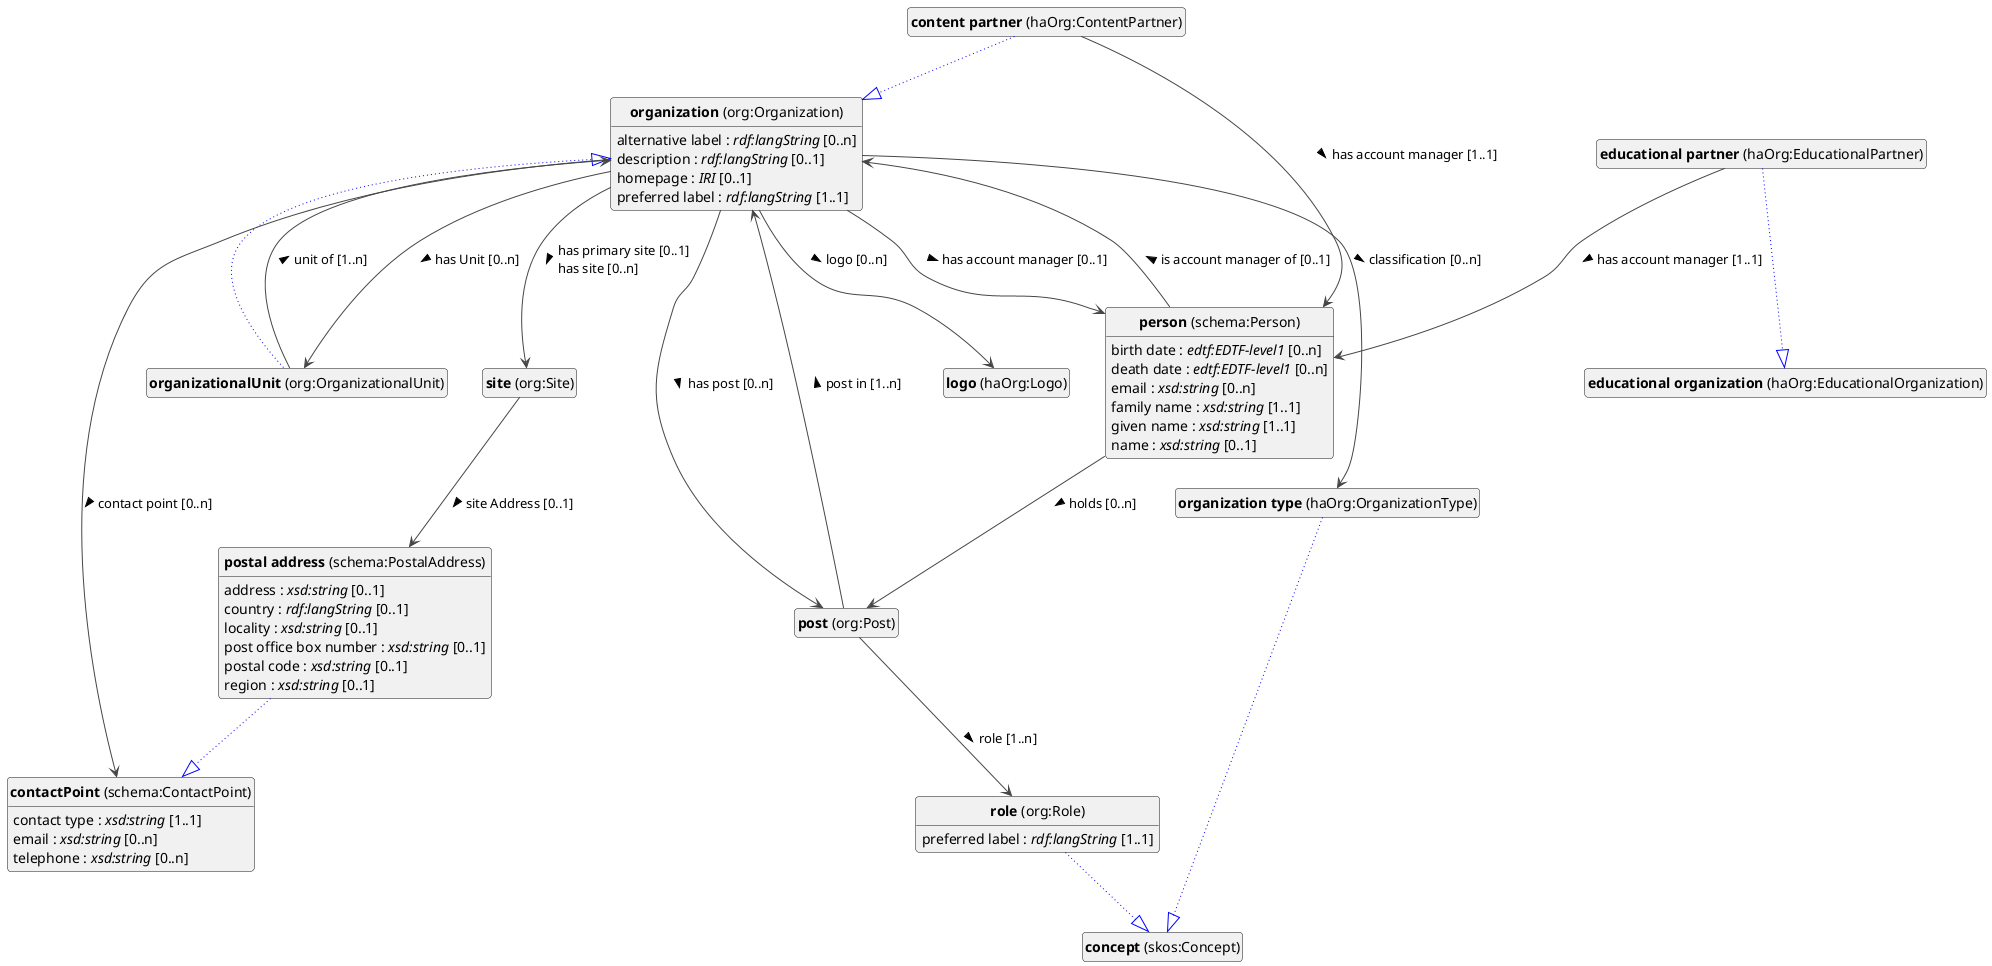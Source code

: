 @startuml
!theme vibrant
skinparam classFontSize 14
!define LIGHTORANGE
skinparam componentStyle uml2
skinparam wrapMessageWidth 1000
skinparam wrapWidth 1000
' skinparam ArrowColor #Maroon
' Remove shadows
skinparam shadowing false
'skinparam linetype polyline
skinparam ArrowMessageAlignment left
top to bottom direction


class "<b>contactPoint</b> (schema:ContactPoint)" as schema_ContactPoint [[#schema%3AContactPoint]]
class "<b>content partner</b> (haOrg:ContentPartner)" as haOrg_ContentPartner [[#haOrg%3AContentPartner]]
class "<b>organization</b> (org:Organization)" as org_Organization [[#org%3AOrganization]]
class "<b>educational partner</b> (haOrg:EducationalPartner)" as haOrg_EducationalPartner [[#haOrg%3AEducationalPartner]]
class "<b>educational organization</b> (haOrg:EducationalOrganization)" as haOrg_EducationalOrganization [[#haOrg%3AEducationalOrganization]]
class "<b>logo</b> (haOrg:Logo)" as haOrg_Logo [[#haOrg%3ALogo]]
class "<b>organization</b> (org:Organization)" as org_Organization [[#org%3AOrganization]]
class "<b>organization type</b> (haOrg:OrganizationType)" as haOrg_OrganizationType [[#haOrg%3AOrganizationType]]
class "<b>concept</b> (skos:Concept)" as skos_Concept [[#skos%3AConcept]]
class "<b>organizationalUnit</b> (org:OrganizationalUnit)" as org_OrganizationalUnit [[#org%3AOrganizationalUnit]]
class "<b>organization</b> (org:Organization)" as org_Organization [[#org%3AOrganization]]
class "<b>person</b> (schema:Person)" as schema_Person [[#schema%3APerson]]
class "<b>post</b> (org:Post)" as org_Post [[#org%3APost]]
class "<b>postal address</b> (schema:PostalAddress)" as schema_PostalAddress [[#schema%3APostalAddress]]
class "<b>contactPoint</b> (schema:ContactPoint)" as schema_ContactPoint [[#schema%3AContactPoint]]
class "<b>role</b> (org:Role)" as org_Role [[#org%3ARole]]
class "<b>concept</b> (skos:Concept)" as skos_Concept [[#skos%3AConcept]]
class "<b>site</b> (org:Site)" as org_Site [[#org%3ASite]]


schema_ContactPoint : contact type : <i>xsd:string</i> [1..1]
schema_ContactPoint : email : <i>xsd:string</i> [0..n]
schema_ContactPoint : telephone : <i>xsd:string</i> [0..n]


haOrg_ContentPartner --|> org_Organization #blue;line.dotted;text:blue

haOrg_ContentPartner --> schema_Person :has account manager [1..1]  > 

haOrg_EducationalPartner --|> haOrg_EducationalOrganization #blue;line.dotted;text:blue

haOrg_EducationalPartner --> schema_Person :has account manager [1..1]  > 




org_Organization : alternative label : <i>rdf:langString</i> [0..n]
org_Organization : description : <i>rdf:langString</i> [0..1]
org_Organization : homepage : <i>IRI</i> [0..1]
org_Organization : preferred label : <i>rdf:langString</i> [1..1]

org_Organization --> haOrg_Logo :logo [0..n]  > 
org_Organization --> haOrg_OrganizationType :classification [0..n]  > 
org_Organization --> org_OrganizationalUnit :has Unit [0..n]  > 
org_Organization --> org_Post :has post [0..n]  > 
org_Organization --> org_Site :has primary site [0..1]  \lhas site [0..n]  > 

org_Organization --> schema_ContactPoint :contact point [0..n]  > 
org_Organization --> schema_Person :has account manager [0..1]  > 

haOrg_OrganizationType --|> skos_Concept #blue;line.dotted;text:blue


org_OrganizationalUnit --|> org_Organization #blue;line.dotted;text:blue

org_OrganizationalUnit --> org_Organization :unit of [1..n]  > 


schema_Person : birth date : <i>edtf:EDTF-level1</i> [0..n]
schema_Person : death date : <i>edtf:EDTF-level1</i> [0..n]
schema_Person : email : <i>xsd:string</i> [0..n]
schema_Person : family name : <i>xsd:string</i> [1..1]
schema_Person : given name : <i>xsd:string</i> [1..1]
schema_Person : name : <i>xsd:string</i> [0..1]

schema_Person --> org_Organization :is account manager of [0..1]  > 
schema_Person --> org_Post :holds [0..n]  > 



org_Post --> org_Organization :post in [1..n]  > 
org_Post --> org_Role :role [1..n]  > 

schema_PostalAddress --|> schema_ContactPoint #blue;line.dotted;text:blue

schema_PostalAddress : address : <i>xsd:string</i> [0..1]
schema_PostalAddress : country : <i>rdf:langString</i> [0..1]
schema_PostalAddress : locality : <i>xsd:string</i> [0..1]
schema_PostalAddress : post office box number : <i>xsd:string</i> [0..1]
schema_PostalAddress : postal code : <i>xsd:string</i> [0..1]
schema_PostalAddress : region : <i>xsd:string</i> [0..1]



org_Role --|> skos_Concept #blue;line.dotted;text:blue

org_Role : preferred label : <i>rdf:langString</i> [1..1]



org_Site --> schema_PostalAddress :site Address [0..1]  > 


hide circle
hide methods
hide empty members
@enduml


